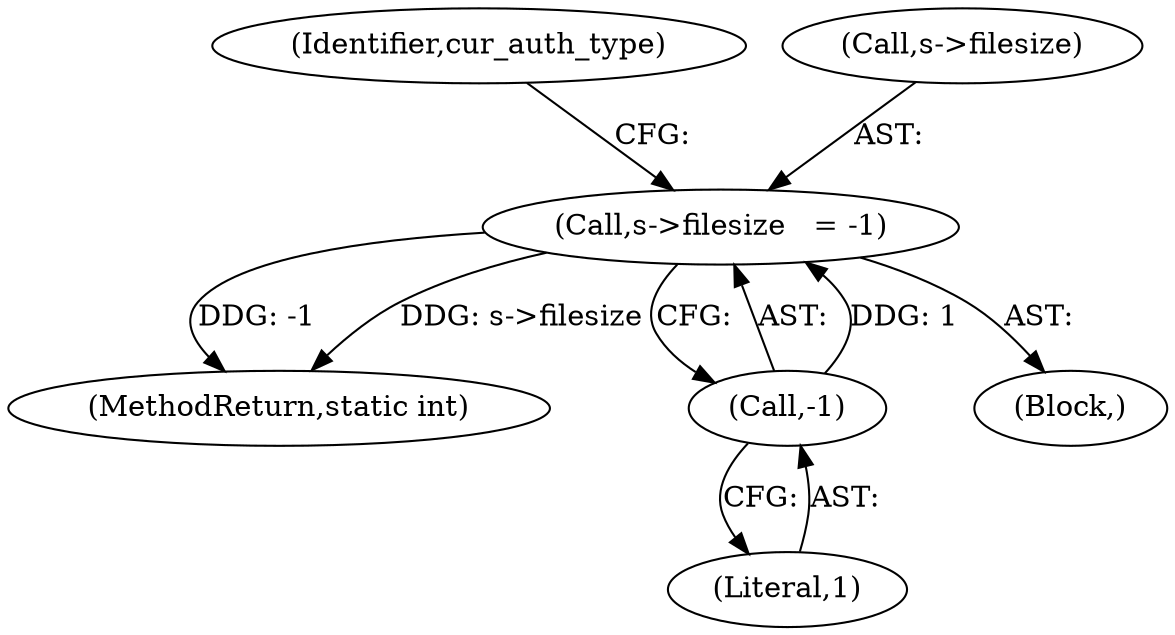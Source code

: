 digraph "0_FFmpeg_2a05c8f813de6f2278827734bf8102291e7484aa_2@pointer" {
"1000286" [label="(Call,s->filesize   = -1)"];
"1000290" [label="(Call,-1)"];
"1000293" [label="(Identifier,cur_auth_type)"];
"1000368" [label="(MethodReturn,static int)"];
"1000291" [label="(Literal,1)"];
"1000287" [label="(Call,s->filesize)"];
"1000105" [label="(Block,)"];
"1000286" [label="(Call,s->filesize   = -1)"];
"1000290" [label="(Call,-1)"];
"1000286" -> "1000105"  [label="AST: "];
"1000286" -> "1000290"  [label="CFG: "];
"1000287" -> "1000286"  [label="AST: "];
"1000290" -> "1000286"  [label="AST: "];
"1000293" -> "1000286"  [label="CFG: "];
"1000286" -> "1000368"  [label="DDG: -1"];
"1000286" -> "1000368"  [label="DDG: s->filesize"];
"1000290" -> "1000286"  [label="DDG: 1"];
"1000290" -> "1000291"  [label="CFG: "];
"1000291" -> "1000290"  [label="AST: "];
}
